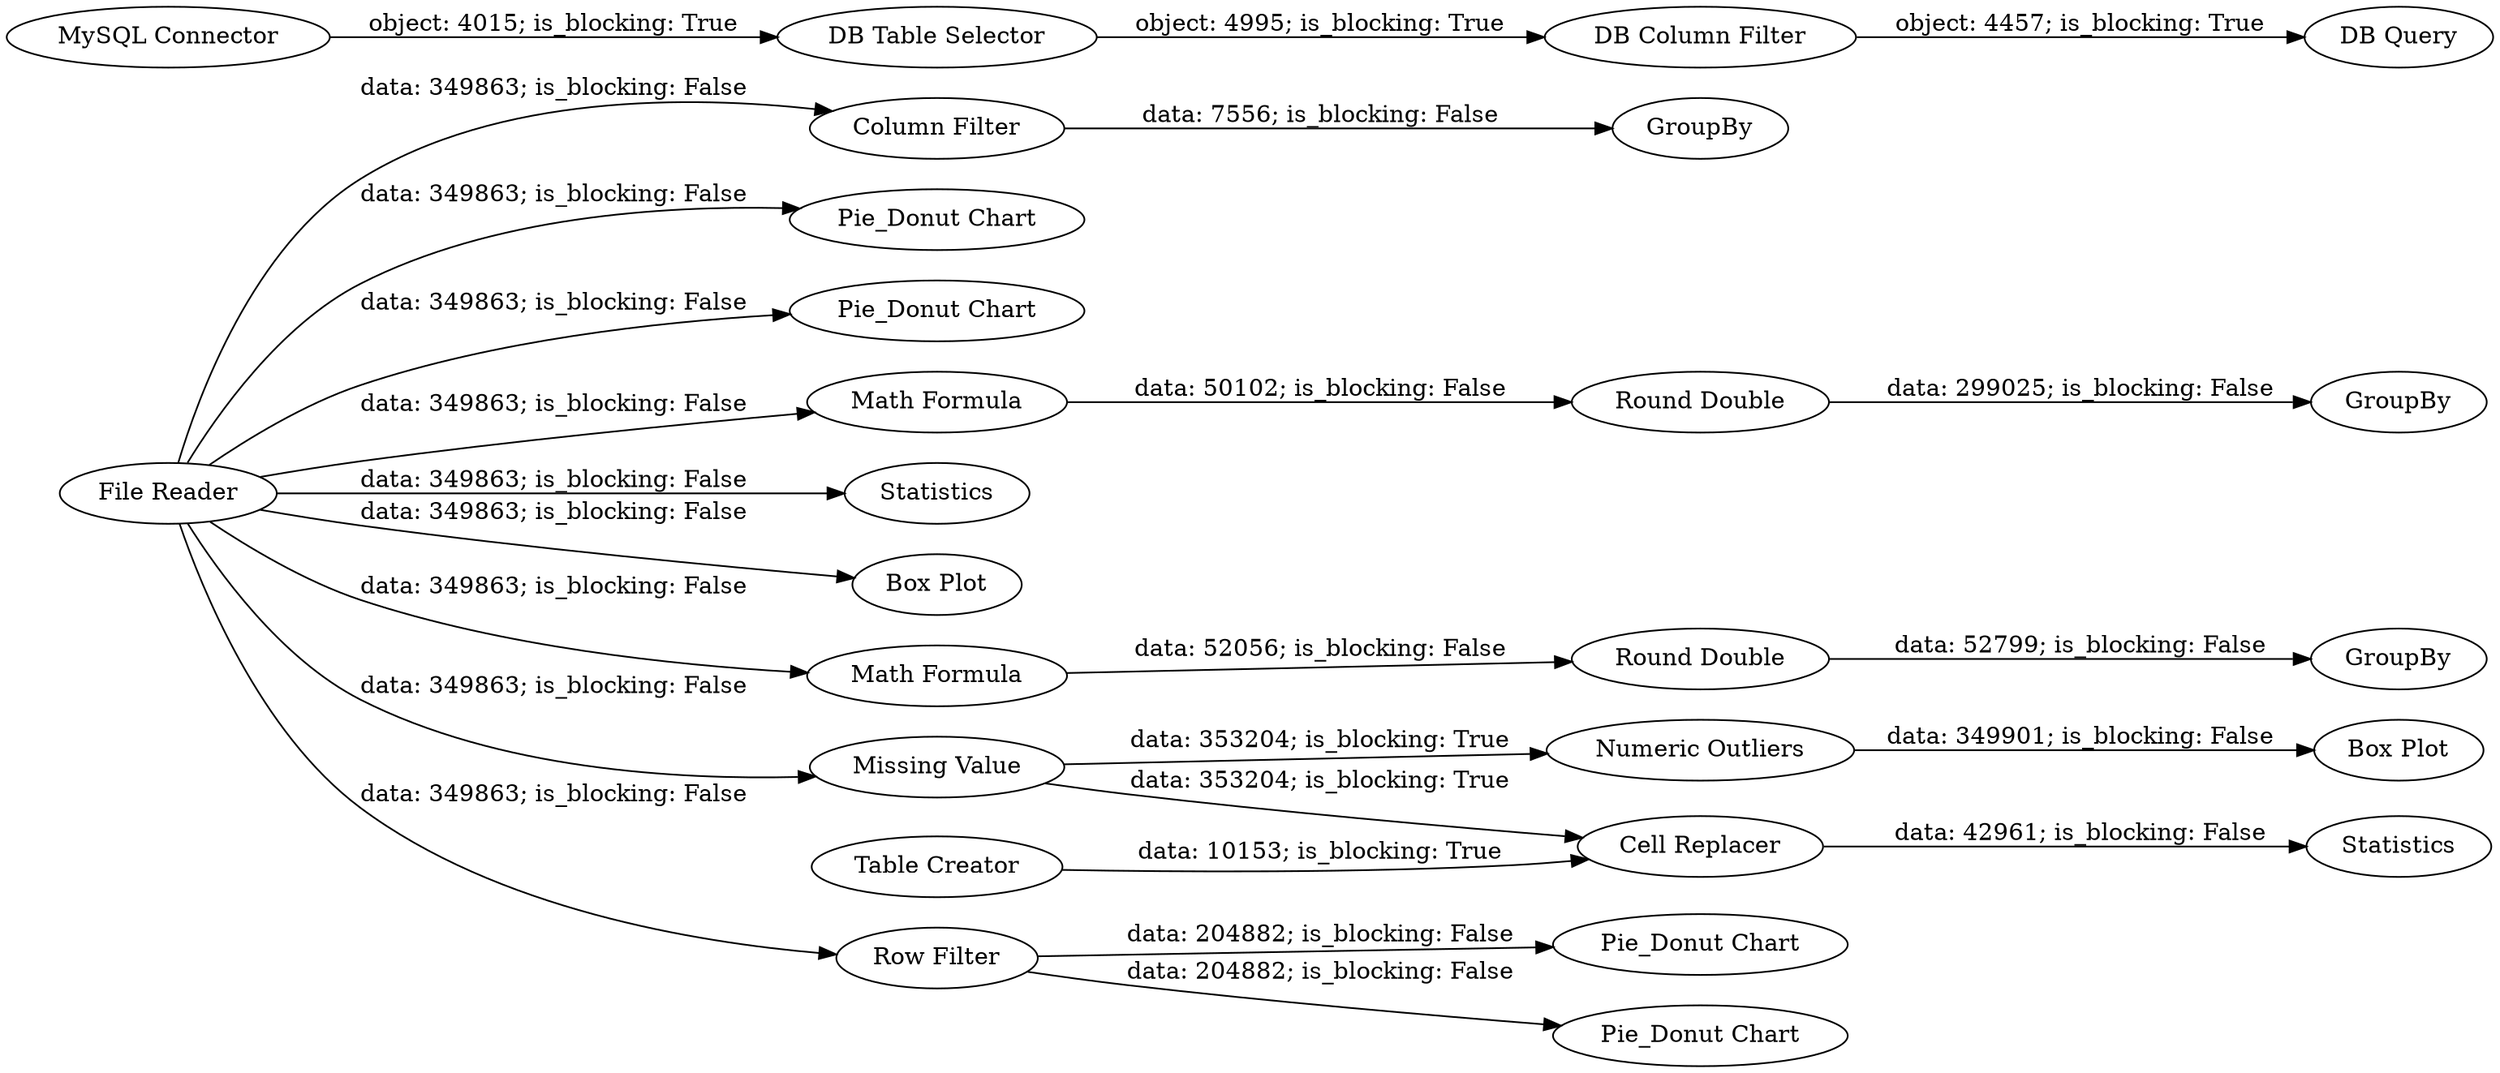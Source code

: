 digraph {
	"7505708413192491203_42" [label="Column Filter"]
	"7505708413192491203_36" [label="DB Query"]
	"7505708413192491203_28" [label="Pie_Donut Chart"]
	"7505708413192491203_2" [label="Pie_Donut Chart"]
	"7505708413192491203_22" [label=GroupBy]
	"7505708413192491203_31" [label="MySQL Connector"]
	"7505708413192491203_23" [label="Round Double"]
	"7505708413192491203_10" [label="Math Formula"]
	"7505708413192491203_35" [label="DB Column Filter"]
	"7505708413192491203_44" [label="Table Creator"]
	"7505708413192491203_29" [label="Pie_Donut Chart"]
	"7505708413192491203_25" [label="Pie_Donut Chart"]
	"7505708413192491203_47" [label="Numeric Outliers"]
	"7505708413192491203_39" [label=Statistics]
	"7505708413192491203_18" [label="Round Double"]
	"7505708413192491203_48" [label="Box Plot"]
	"7505708413192491203_41" [label="Box Plot"]
	"7505708413192491203_21" [label=GroupBy]
	"7505708413192491203_43" [label=GroupBy]
	"7505708413192491203_45" [label="Cell Replacer"]
	"7505708413192491203_40" [label="Missing Value"]
	"7505708413192491203_46" [label=Statistics]
	"7505708413192491203_5" [label="Math Formula"]
	"7505708413192491203_33" [label="DB Table Selector"]
	"7505708413192491203_1" [label="File Reader"]
	"7505708413192491203_27" [label="Row Filter"]
	"7505708413192491203_42" -> "7505708413192491203_43" [label="data: 7556; is_blocking: False"]
	"7505708413192491203_10" -> "7505708413192491203_23" [label="data: 50102; is_blocking: False"]
	"7505708413192491203_1" -> "7505708413192491203_27" [label="data: 349863; is_blocking: False"]
	"7505708413192491203_33" -> "7505708413192491203_35" [label="object: 4995; is_blocking: True"]
	"7505708413192491203_27" -> "7505708413192491203_25" [label="data: 204882; is_blocking: False"]
	"7505708413192491203_1" -> "7505708413192491203_42" [label="data: 349863; is_blocking: False"]
	"7505708413192491203_1" -> "7505708413192491203_41" [label="data: 349863; is_blocking: False"]
	"7505708413192491203_44" -> "7505708413192491203_45" [label="data: 10153; is_blocking: True"]
	"7505708413192491203_27" -> "7505708413192491203_29" [label="data: 204882; is_blocking: False"]
	"7505708413192491203_1" -> "7505708413192491203_2" [label="data: 349863; is_blocking: False"]
	"7505708413192491203_1" -> "7505708413192491203_10" [label="data: 349863; is_blocking: False"]
	"7505708413192491203_1" -> "7505708413192491203_40" [label="data: 349863; is_blocking: False"]
	"7505708413192491203_31" -> "7505708413192491203_33" [label="object: 4015; is_blocking: True"]
	"7505708413192491203_47" -> "7505708413192491203_48" [label="data: 349901; is_blocking: False"]
	"7505708413192491203_5" -> "7505708413192491203_18" [label="data: 52056; is_blocking: False"]
	"7505708413192491203_40" -> "7505708413192491203_47" [label="data: 353204; is_blocking: True"]
	"7505708413192491203_45" -> "7505708413192491203_46" [label="data: 42961; is_blocking: False"]
	"7505708413192491203_35" -> "7505708413192491203_36" [label="object: 4457; is_blocking: True"]
	"7505708413192491203_1" -> "7505708413192491203_28" [label="data: 349863; is_blocking: False"]
	"7505708413192491203_1" -> "7505708413192491203_5" [label="data: 349863; is_blocking: False"]
	"7505708413192491203_18" -> "7505708413192491203_21" [label="data: 52799; is_blocking: False"]
	"7505708413192491203_23" -> "7505708413192491203_22" [label="data: 299025; is_blocking: False"]
	"7505708413192491203_1" -> "7505708413192491203_39" [label="data: 349863; is_blocking: False"]
	"7505708413192491203_40" -> "7505708413192491203_45" [label="data: 353204; is_blocking: True"]
	rankdir=LR
}
